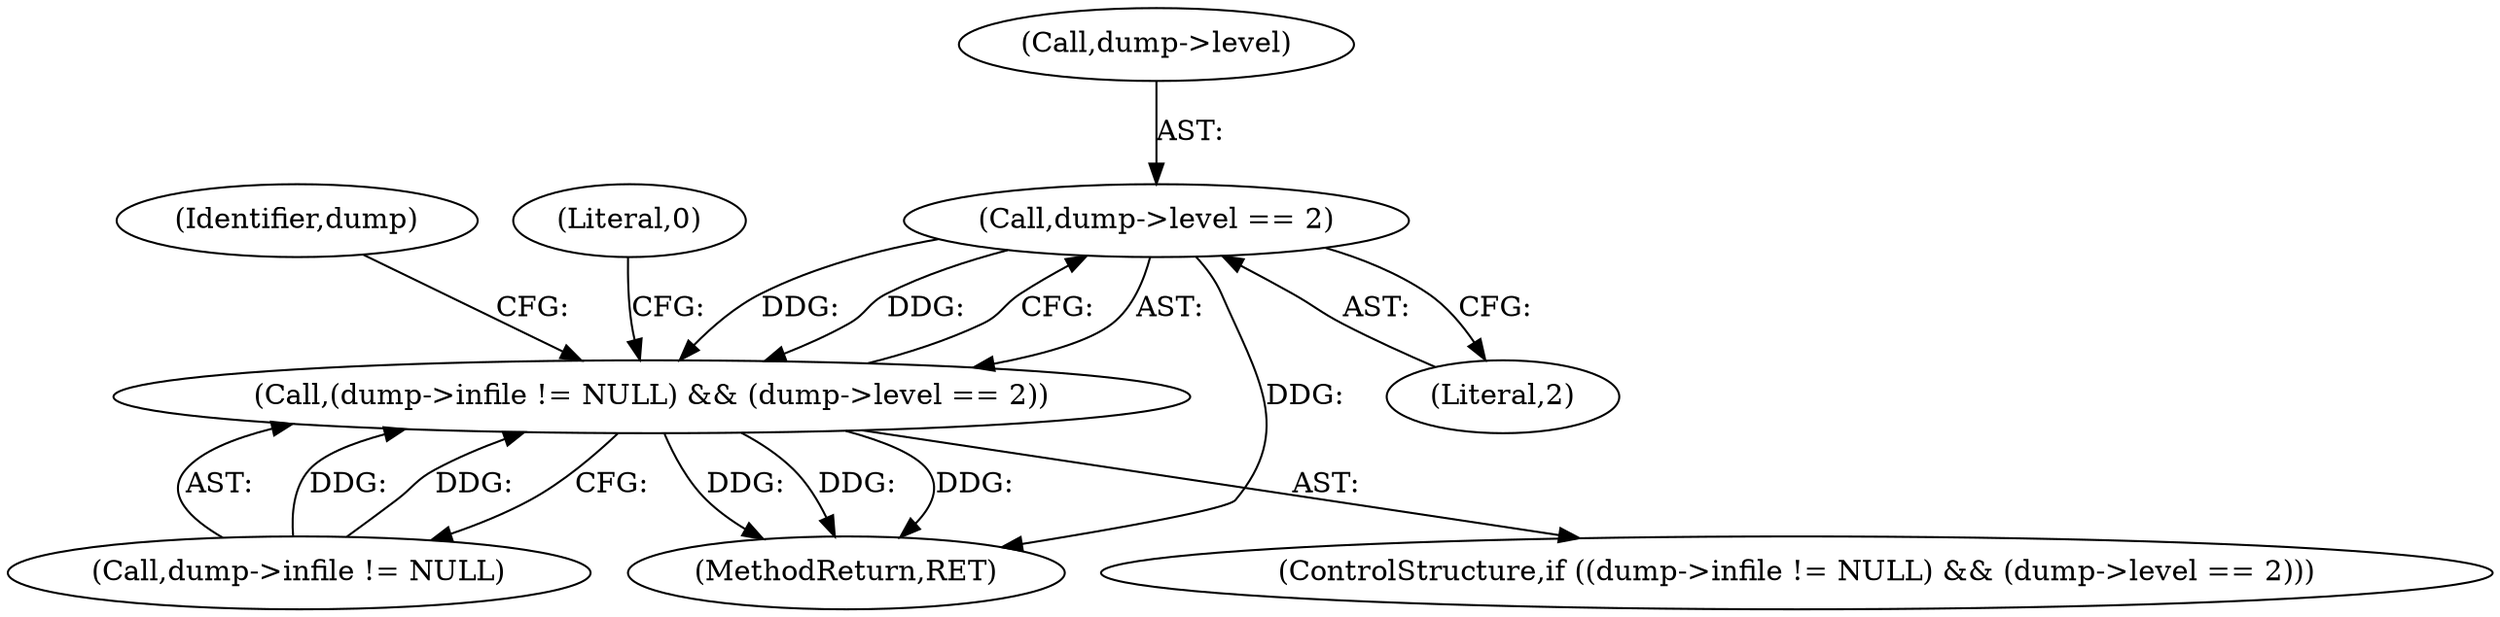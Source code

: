 digraph "0_libtiff_83a4b92815ea04969d494416eaae3d4c6b338e4a#diff-c8b4b355f9b5c06d585b23138e1c185f_5@pointer" {
"1001132" [label="(Call,dump->level == 2)"];
"1001126" [label="(Call,(dump->infile != NULL) && (dump->level == 2))"];
"1001140" [label="(Identifier,dump)"];
"1001132" [label="(Call,dump->level == 2)"];
"1001187" [label="(MethodReturn,RET)"];
"1001186" [label="(Literal,0)"];
"1001133" [label="(Call,dump->level)"];
"1001127" [label="(Call,dump->infile != NULL)"];
"1001136" [label="(Literal,2)"];
"1001126" [label="(Call,(dump->infile != NULL) && (dump->level == 2))"];
"1001125" [label="(ControlStructure,if ((dump->infile != NULL) && (dump->level == 2)))"];
"1001132" -> "1001126"  [label="AST: "];
"1001132" -> "1001136"  [label="CFG: "];
"1001133" -> "1001132"  [label="AST: "];
"1001136" -> "1001132"  [label="AST: "];
"1001126" -> "1001132"  [label="CFG: "];
"1001132" -> "1001187"  [label="DDG: "];
"1001132" -> "1001126"  [label="DDG: "];
"1001132" -> "1001126"  [label="DDG: "];
"1001126" -> "1001125"  [label="AST: "];
"1001126" -> "1001127"  [label="CFG: "];
"1001127" -> "1001126"  [label="AST: "];
"1001140" -> "1001126"  [label="CFG: "];
"1001186" -> "1001126"  [label="CFG: "];
"1001126" -> "1001187"  [label="DDG: "];
"1001126" -> "1001187"  [label="DDG: "];
"1001126" -> "1001187"  [label="DDG: "];
"1001127" -> "1001126"  [label="DDG: "];
"1001127" -> "1001126"  [label="DDG: "];
}
